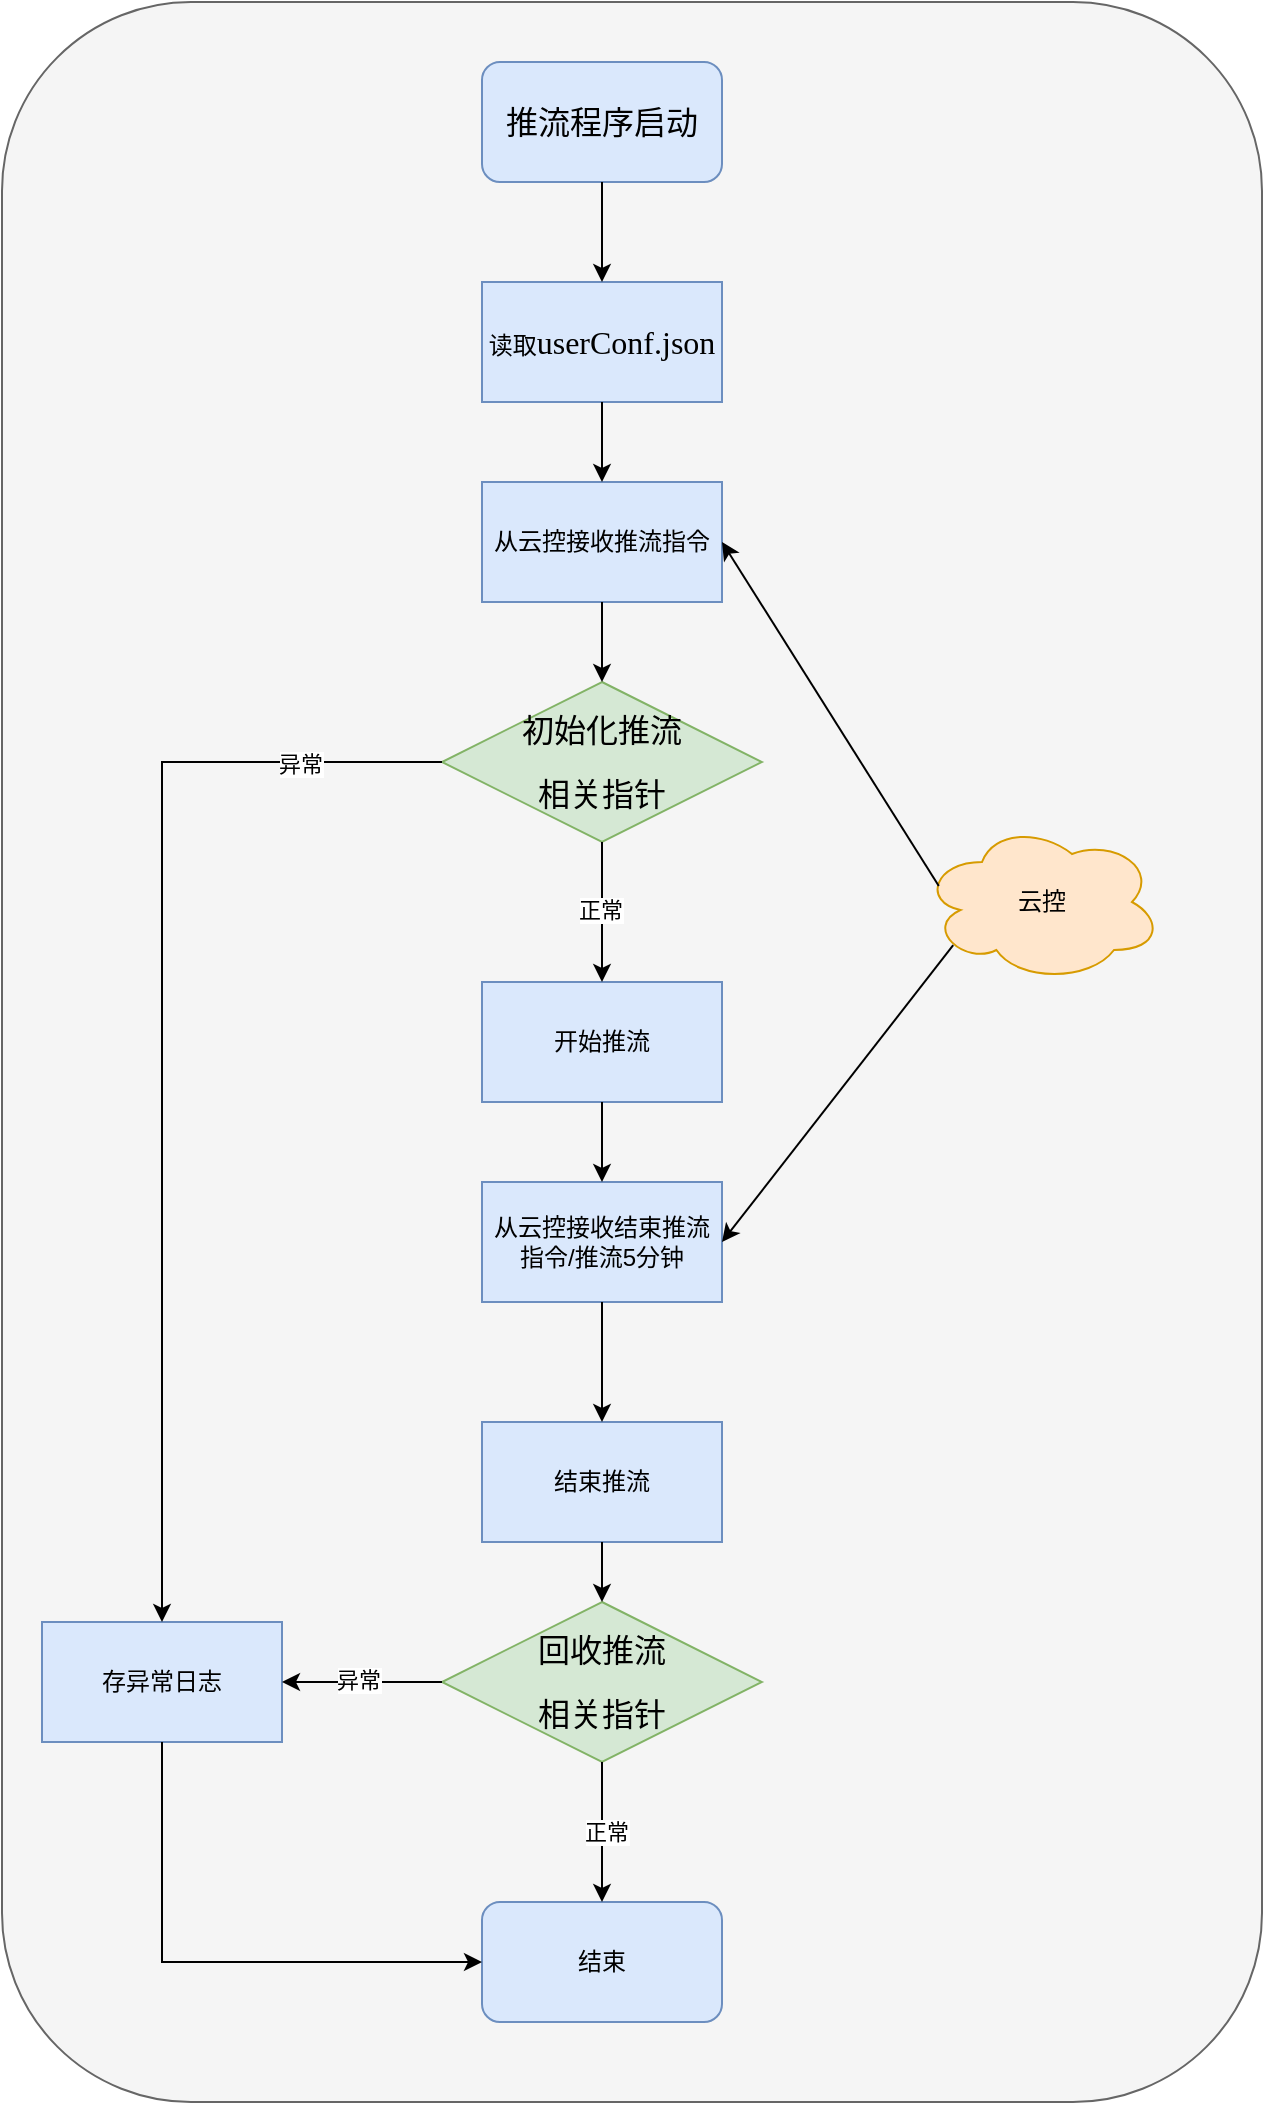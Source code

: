 <mxfile version="24.6.5" type="github">
  <diagram name="第 1 页" id="e6ArYuIVliX8Lcg1APL-">
    <mxGraphModel dx="1050" dy="565" grid="1" gridSize="10" guides="1" tooltips="1" connect="1" arrows="1" fold="1" page="1" pageScale="1" pageWidth="827" pageHeight="1169" math="0" shadow="0">
      <root>
        <mxCell id="0" />
        <mxCell id="1" parent="0" />
        <mxCell id="lyQx6tdOUZ4mkUfzSbV1-31" value="" style="rounded=1;whiteSpace=wrap;html=1;fillColor=#f5f5f5;fontColor=#333333;strokeColor=#666666;" vertex="1" parent="1">
          <mxGeometry x="60" y="50" width="630" height="1050" as="geometry" />
        </mxCell>
        <mxCell id="lyQx6tdOUZ4mkUfzSbV1-1" value="&lt;p class=&quot;MsoNormal&quot;&gt;&lt;span style=&quot;mso-spacerun:&#39;yes&#39;;font-family:仿宋;mso-ascii-font-family:等线;&lt;br/&gt;mso-hansi-font-family:等线;mso-bidi-font-family:&#39;Times New Roman&#39;;font-size:12.0pt;&lt;br/&gt;mso-font-kerning:1.0pt;&quot;&gt;推流程序启动&lt;/span&gt;&lt;/p&gt;" style="rounded=1;whiteSpace=wrap;html=1;fillColor=#dae8fc;strokeColor=#6c8ebf;" vertex="1" parent="1">
          <mxGeometry x="300" y="80" width="120" height="60" as="geometry" />
        </mxCell>
        <mxCell id="lyQx6tdOUZ4mkUfzSbV1-2" value="读取&lt;span style=&quot;font-family: 等线; font-size: 12pt; background-color: initial;&quot;&gt;userConf.json&lt;/span&gt;" style="rounded=0;whiteSpace=wrap;html=1;fillColor=#dae8fc;strokeColor=#6c8ebf;" vertex="1" parent="1">
          <mxGeometry x="300" y="190" width="120" height="60" as="geometry" />
        </mxCell>
        <mxCell id="lyQx6tdOUZ4mkUfzSbV1-3" value="从云控接收推流指令" style="rounded=0;whiteSpace=wrap;html=1;fillColor=#dae8fc;strokeColor=#6c8ebf;" vertex="1" parent="1">
          <mxGeometry x="300" y="290" width="120" height="60" as="geometry" />
        </mxCell>
        <mxCell id="lyQx6tdOUZ4mkUfzSbV1-4" value="云控" style="ellipse;shape=cloud;whiteSpace=wrap;html=1;fillColor=#ffe6cc;strokeColor=#d79b00;" vertex="1" parent="1">
          <mxGeometry x="520" y="460" width="120" height="80" as="geometry" />
        </mxCell>
        <mxCell id="lyQx6tdOUZ4mkUfzSbV1-5" value="" style="endArrow=classic;html=1;rounded=0;entryX=1;entryY=0.5;entryDx=0;entryDy=0;exitX=0.07;exitY=0.4;exitDx=0;exitDy=0;exitPerimeter=0;" edge="1" parent="1" source="lyQx6tdOUZ4mkUfzSbV1-4" target="lyQx6tdOUZ4mkUfzSbV1-3">
          <mxGeometry width="50" height="50" relative="1" as="geometry">
            <mxPoint x="390" y="360" as="sourcePoint" />
            <mxPoint x="440" y="310" as="targetPoint" />
          </mxGeometry>
        </mxCell>
        <mxCell id="lyQx6tdOUZ4mkUfzSbV1-6" value="&lt;p class=&quot;MsoNormal&quot;&gt;&lt;span style=&quot;mso-spacerun:&#39;yes&#39;;font-family:仿宋;mso-ascii-font-family:等线;&lt;br/&gt;mso-hansi-font-family:等线;mso-bidi-font-family:&#39;Times New Roman&#39;;font-size:12.0pt;&lt;br/&gt;mso-font-kerning:1.0pt;&quot;&gt;初始化推流&lt;/span&gt;&lt;/p&gt;&lt;p class=&quot;MsoNormal&quot;&gt;&lt;span style=&quot;mso-spacerun:&#39;yes&#39;;font-family:仿宋;mso-ascii-font-family:等线;&lt;br/&gt;mso-hansi-font-family:等线;mso-bidi-font-family:&#39;Times New Roman&#39;;font-size:12.0pt;&lt;br/&gt;mso-font-kerning:1.0pt;&quot;&gt;相&lt;/span&gt;&lt;span style=&quot;background-color: initial; font-family: 仿宋; font-size: 12pt;&quot;&gt;关&lt;/span&gt;&lt;span style=&quot;background-color: initial; font-family: 仿宋; font-size: 12pt;&quot;&gt;指针&lt;/span&gt;&lt;/p&gt;" style="rhombus;whiteSpace=wrap;html=1;fillColor=#d5e8d4;strokeColor=#82b366;" vertex="1" parent="1">
          <mxGeometry x="280" y="390" width="160" height="80" as="geometry" />
        </mxCell>
        <mxCell id="lyQx6tdOUZ4mkUfzSbV1-7" value="开始推流" style="rounded=0;whiteSpace=wrap;html=1;fillColor=#dae8fc;strokeColor=#6c8ebf;" vertex="1" parent="1">
          <mxGeometry x="300" y="540" width="120" height="60" as="geometry" />
        </mxCell>
        <mxCell id="lyQx6tdOUZ4mkUfzSbV1-8" value="存异常日志" style="rounded=0;whiteSpace=wrap;html=1;fillColor=#dae8fc;strokeColor=#6c8ebf;" vertex="1" parent="1">
          <mxGeometry x="80" y="860" width="120" height="60" as="geometry" />
        </mxCell>
        <mxCell id="lyQx6tdOUZ4mkUfzSbV1-9" value="从云控接收结束推流指令/推流5分钟" style="rounded=0;whiteSpace=wrap;html=1;fillColor=#dae8fc;strokeColor=#6c8ebf;" vertex="1" parent="1">
          <mxGeometry x="300" y="640" width="120" height="60" as="geometry" />
        </mxCell>
        <mxCell id="lyQx6tdOUZ4mkUfzSbV1-10" value="&lt;p class=&quot;MsoNormal&quot;&gt;&lt;span style=&quot;mso-spacerun:&#39;yes&#39;;font-family:仿宋;mso-ascii-font-family:等线;&lt;br/&gt;mso-hansi-font-family:等线;mso-bidi-font-family:&#39;Times New Roman&#39;;font-size:12.0pt;&lt;br/&gt;mso-font-kerning:1.0pt;&quot;&gt;回收推流&lt;/span&gt;&lt;/p&gt;&lt;p class=&quot;MsoNormal&quot;&gt;&lt;span style=&quot;mso-spacerun:&#39;yes&#39;;font-family:仿宋;mso-ascii-font-family:等线;&lt;br/&gt;mso-hansi-font-family:等线;mso-bidi-font-family:&#39;Times New Roman&#39;;font-size:12.0pt;&lt;br/&gt;mso-font-kerning:1.0pt;&quot;&gt;相&lt;/span&gt;&lt;span style=&quot;background-color: initial; font-family: 仿宋; font-size: 12pt;&quot;&gt;关&lt;/span&gt;&lt;span style=&quot;background-color: initial; font-family: 仿宋; font-size: 12pt;&quot;&gt;指针&lt;/span&gt;&lt;/p&gt;" style="rhombus;whiteSpace=wrap;html=1;fillColor=#d5e8d4;strokeColor=#82b366;" vertex="1" parent="1">
          <mxGeometry x="280" y="850" width="160" height="80" as="geometry" />
        </mxCell>
        <mxCell id="lyQx6tdOUZ4mkUfzSbV1-11" value="结束推流" style="rounded=0;whiteSpace=wrap;html=1;fillColor=#dae8fc;strokeColor=#6c8ebf;" vertex="1" parent="1">
          <mxGeometry x="300" y="760" width="120" height="60" as="geometry" />
        </mxCell>
        <mxCell id="lyQx6tdOUZ4mkUfzSbV1-12" value="结束" style="rounded=1;whiteSpace=wrap;html=1;fillColor=#dae8fc;strokeColor=#6c8ebf;" vertex="1" parent="1">
          <mxGeometry x="300" y="1000" width="120" height="60" as="geometry" />
        </mxCell>
        <mxCell id="lyQx6tdOUZ4mkUfzSbV1-14" value="" style="endArrow=classic;html=1;rounded=0;exitX=0.5;exitY=1;exitDx=0;exitDy=0;" edge="1" parent="1" source="lyQx6tdOUZ4mkUfzSbV1-1" target="lyQx6tdOUZ4mkUfzSbV1-2">
          <mxGeometry width="50" height="50" relative="1" as="geometry">
            <mxPoint x="390" y="260" as="sourcePoint" />
            <mxPoint x="440" y="210" as="targetPoint" />
          </mxGeometry>
        </mxCell>
        <mxCell id="lyQx6tdOUZ4mkUfzSbV1-15" value="" style="endArrow=classic;html=1;rounded=0;exitX=0.5;exitY=1;exitDx=0;exitDy=0;" edge="1" parent="1" source="lyQx6tdOUZ4mkUfzSbV1-2" target="lyQx6tdOUZ4mkUfzSbV1-3">
          <mxGeometry width="50" height="50" relative="1" as="geometry">
            <mxPoint x="390" y="360" as="sourcePoint" />
            <mxPoint x="440" y="310" as="targetPoint" />
          </mxGeometry>
        </mxCell>
        <mxCell id="lyQx6tdOUZ4mkUfzSbV1-16" value="" style="endArrow=classic;html=1;rounded=0;exitX=0.5;exitY=1;exitDx=0;exitDy=0;entryX=0.5;entryY=0;entryDx=0;entryDy=0;" edge="1" parent="1" source="lyQx6tdOUZ4mkUfzSbV1-3" target="lyQx6tdOUZ4mkUfzSbV1-6">
          <mxGeometry width="50" height="50" relative="1" as="geometry">
            <mxPoint x="390" y="560" as="sourcePoint" />
            <mxPoint x="440" y="510" as="targetPoint" />
          </mxGeometry>
        </mxCell>
        <mxCell id="lyQx6tdOUZ4mkUfzSbV1-17" value="" style="endArrow=classic;html=1;rounded=0;exitX=0.5;exitY=1;exitDx=0;exitDy=0;entryX=0.5;entryY=0;entryDx=0;entryDy=0;" edge="1" parent="1" source="lyQx6tdOUZ4mkUfzSbV1-6" target="lyQx6tdOUZ4mkUfzSbV1-7">
          <mxGeometry width="50" height="50" relative="1" as="geometry">
            <mxPoint x="390" y="560" as="sourcePoint" />
            <mxPoint x="440" y="510" as="targetPoint" />
          </mxGeometry>
        </mxCell>
        <mxCell id="lyQx6tdOUZ4mkUfzSbV1-27" value="正常" style="edgeLabel;html=1;align=center;verticalAlign=middle;resizable=0;points=[];" vertex="1" connectable="0" parent="lyQx6tdOUZ4mkUfzSbV1-17">
          <mxGeometry x="-0.029" y="-1" relative="1" as="geometry">
            <mxPoint as="offset" />
          </mxGeometry>
        </mxCell>
        <mxCell id="lyQx6tdOUZ4mkUfzSbV1-18" value="" style="endArrow=classic;html=1;rounded=0;exitX=0;exitY=0.5;exitDx=0;exitDy=0;entryX=0.5;entryY=0;entryDx=0;entryDy=0;" edge="1" parent="1" source="lyQx6tdOUZ4mkUfzSbV1-6" target="lyQx6tdOUZ4mkUfzSbV1-8">
          <mxGeometry width="50" height="50" relative="1" as="geometry">
            <mxPoint x="90" y="530" as="sourcePoint" />
            <mxPoint x="140" y="480" as="targetPoint" />
            <Array as="points">
              <mxPoint x="140" y="430" />
            </Array>
          </mxGeometry>
        </mxCell>
        <mxCell id="lyQx6tdOUZ4mkUfzSbV1-28" value="异常" style="edgeLabel;html=1;align=center;verticalAlign=middle;resizable=0;points=[];" vertex="1" connectable="0" parent="lyQx6tdOUZ4mkUfzSbV1-18">
          <mxGeometry x="-0.75" y="1" relative="1" as="geometry">
            <mxPoint as="offset" />
          </mxGeometry>
        </mxCell>
        <mxCell id="lyQx6tdOUZ4mkUfzSbV1-19" value="" style="endArrow=classic;html=1;rounded=0;exitX=0.5;exitY=1;exitDx=0;exitDy=0;" edge="1" parent="1" source="lyQx6tdOUZ4mkUfzSbV1-7" target="lyQx6tdOUZ4mkUfzSbV1-9">
          <mxGeometry width="50" height="50" relative="1" as="geometry">
            <mxPoint x="390" y="760" as="sourcePoint" />
            <mxPoint x="440" y="710" as="targetPoint" />
          </mxGeometry>
        </mxCell>
        <mxCell id="lyQx6tdOUZ4mkUfzSbV1-20" value="" style="endArrow=classic;html=1;rounded=0;exitX=0.13;exitY=0.77;exitDx=0;exitDy=0;exitPerimeter=0;entryX=1;entryY=0.5;entryDx=0;entryDy=0;" edge="1" parent="1" source="lyQx6tdOUZ4mkUfzSbV1-4" target="lyQx6tdOUZ4mkUfzSbV1-9">
          <mxGeometry width="50" height="50" relative="1" as="geometry">
            <mxPoint x="550" y="695" as="sourcePoint" />
            <mxPoint x="600" y="645" as="targetPoint" />
          </mxGeometry>
        </mxCell>
        <mxCell id="lyQx6tdOUZ4mkUfzSbV1-21" value="" style="endArrow=classic;html=1;rounded=0;exitX=0.5;exitY=1;exitDx=0;exitDy=0;entryX=0.5;entryY=0;entryDx=0;entryDy=0;" edge="1" parent="1" source="lyQx6tdOUZ4mkUfzSbV1-9" target="lyQx6tdOUZ4mkUfzSbV1-11">
          <mxGeometry width="50" height="50" relative="1" as="geometry">
            <mxPoint x="390" y="760" as="sourcePoint" />
            <mxPoint x="440" y="710" as="targetPoint" />
          </mxGeometry>
        </mxCell>
        <mxCell id="lyQx6tdOUZ4mkUfzSbV1-22" value="" style="endArrow=classic;html=1;rounded=0;exitX=0.5;exitY=1;exitDx=0;exitDy=0;entryX=0.5;entryY=0;entryDx=0;entryDy=0;" edge="1" parent="1" source="lyQx6tdOUZ4mkUfzSbV1-11" target="lyQx6tdOUZ4mkUfzSbV1-10">
          <mxGeometry width="50" height="50" relative="1" as="geometry">
            <mxPoint x="390" y="860" as="sourcePoint" />
            <mxPoint x="440" y="810" as="targetPoint" />
          </mxGeometry>
        </mxCell>
        <mxCell id="lyQx6tdOUZ4mkUfzSbV1-23" value="" style="endArrow=classic;html=1;rounded=0;exitX=0.5;exitY=1;exitDx=0;exitDy=0;entryX=0.5;entryY=0;entryDx=0;entryDy=0;" edge="1" parent="1" source="lyQx6tdOUZ4mkUfzSbV1-10" target="lyQx6tdOUZ4mkUfzSbV1-12">
          <mxGeometry width="50" height="50" relative="1" as="geometry">
            <mxPoint x="390" y="860" as="sourcePoint" />
            <mxPoint x="440" y="810" as="targetPoint" />
          </mxGeometry>
        </mxCell>
        <mxCell id="lyQx6tdOUZ4mkUfzSbV1-29" value="正常" style="edgeLabel;html=1;align=center;verticalAlign=middle;resizable=0;points=[];" vertex="1" connectable="0" parent="lyQx6tdOUZ4mkUfzSbV1-23">
          <mxGeometry y="2" relative="1" as="geometry">
            <mxPoint as="offset" />
          </mxGeometry>
        </mxCell>
        <mxCell id="lyQx6tdOUZ4mkUfzSbV1-25" value="" style="endArrow=classic;html=1;rounded=0;exitX=0.5;exitY=1;exitDx=0;exitDy=0;entryX=0;entryY=0.5;entryDx=0;entryDy=0;" edge="1" parent="1" source="lyQx6tdOUZ4mkUfzSbV1-8" target="lyQx6tdOUZ4mkUfzSbV1-12">
          <mxGeometry width="50" height="50" relative="1" as="geometry">
            <mxPoint x="390" y="860" as="sourcePoint" />
            <mxPoint x="440" y="810" as="targetPoint" />
            <Array as="points">
              <mxPoint x="140" y="1030" />
            </Array>
          </mxGeometry>
        </mxCell>
        <mxCell id="lyQx6tdOUZ4mkUfzSbV1-26" value="" style="endArrow=classic;html=1;rounded=0;exitX=0;exitY=0.5;exitDx=0;exitDy=0;entryX=1;entryY=0.5;entryDx=0;entryDy=0;" edge="1" parent="1" source="lyQx6tdOUZ4mkUfzSbV1-10" target="lyQx6tdOUZ4mkUfzSbV1-8">
          <mxGeometry width="50" height="50" relative="1" as="geometry">
            <mxPoint x="390" y="860" as="sourcePoint" />
            <mxPoint x="440" y="810" as="targetPoint" />
          </mxGeometry>
        </mxCell>
        <mxCell id="lyQx6tdOUZ4mkUfzSbV1-30" value="异常" style="edgeLabel;html=1;align=center;verticalAlign=middle;resizable=0;points=[];" vertex="1" connectable="0" parent="lyQx6tdOUZ4mkUfzSbV1-26">
          <mxGeometry x="0.055" y="-1" relative="1" as="geometry">
            <mxPoint as="offset" />
          </mxGeometry>
        </mxCell>
      </root>
    </mxGraphModel>
  </diagram>
</mxfile>
